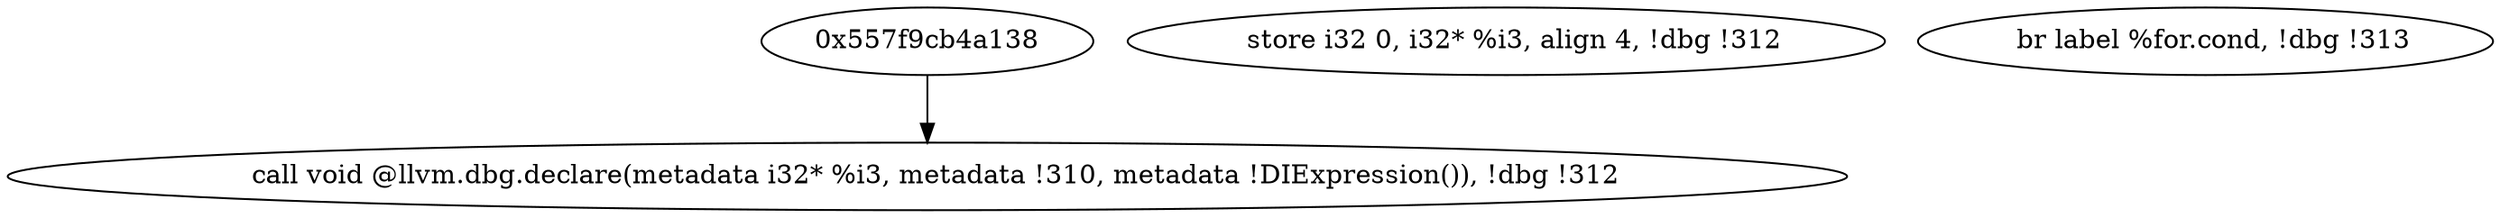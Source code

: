 digraph DDG {
  "0x557f9cb4dbd0" [label="  call void @llvm.dbg.declare(metadata i32* %i3, metadata !310, metadata !DIExpression()), !dbg !312"];
  "0x557f9cb4dca0" [label="  store i32 0, i32* %i3, align 4, !dbg !312"];
  "0x557f9cb4dd10" [label="  br label %for.cond, !dbg !313"];
  "0x557f9cb4a138" -> "0x557f9cb4dbd0";
}
